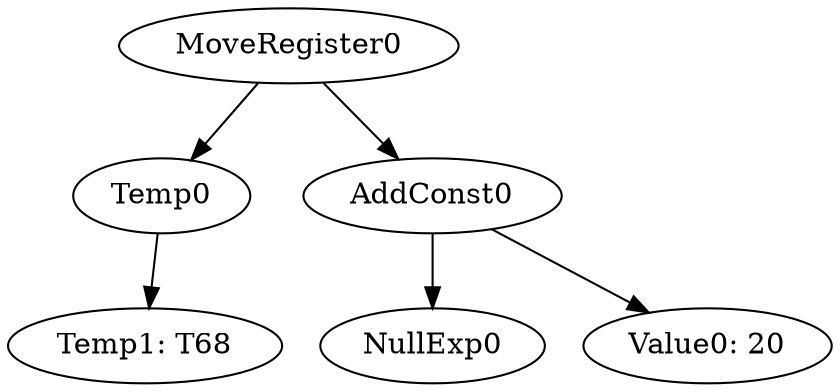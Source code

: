 digraph {
	ordering = out;
	MoveRegister0 -> Temp0;
	MoveRegister0 -> AddConst0;
	AddConst0 -> NullExp0;
	AddConst0 -> "Value0: 20";
	Temp0 -> "Temp1: T68";
}

